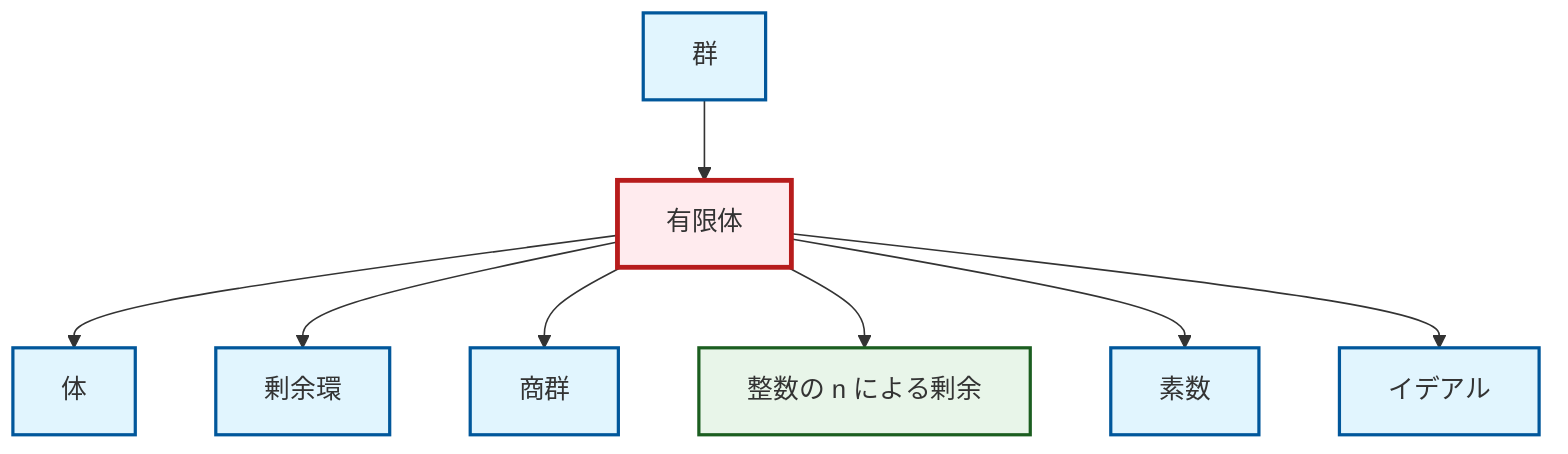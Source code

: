 graph TD
    classDef definition fill:#e1f5fe,stroke:#01579b,stroke-width:2px
    classDef theorem fill:#f3e5f5,stroke:#4a148c,stroke-width:2px
    classDef axiom fill:#fff3e0,stroke:#e65100,stroke-width:2px
    classDef example fill:#e8f5e9,stroke:#1b5e20,stroke-width:2px
    classDef current fill:#ffebee,stroke:#b71c1c,stroke-width:3px
    def-group["群"]:::definition
    def-quotient-ring["剰余環"]:::definition
    def-ideal["イデアル"]:::definition
    def-field["体"]:::definition
    ex-quotient-integers-mod-n["整数の n による剰余"]:::example
    def-quotient-group["商群"]:::definition
    ex-finite-field["有限体"]:::example
    def-prime["素数"]:::definition
    def-group --> ex-finite-field
    ex-finite-field --> def-field
    ex-finite-field --> def-quotient-ring
    ex-finite-field --> def-quotient-group
    ex-finite-field --> ex-quotient-integers-mod-n
    ex-finite-field --> def-prime
    ex-finite-field --> def-ideal
    class ex-finite-field current